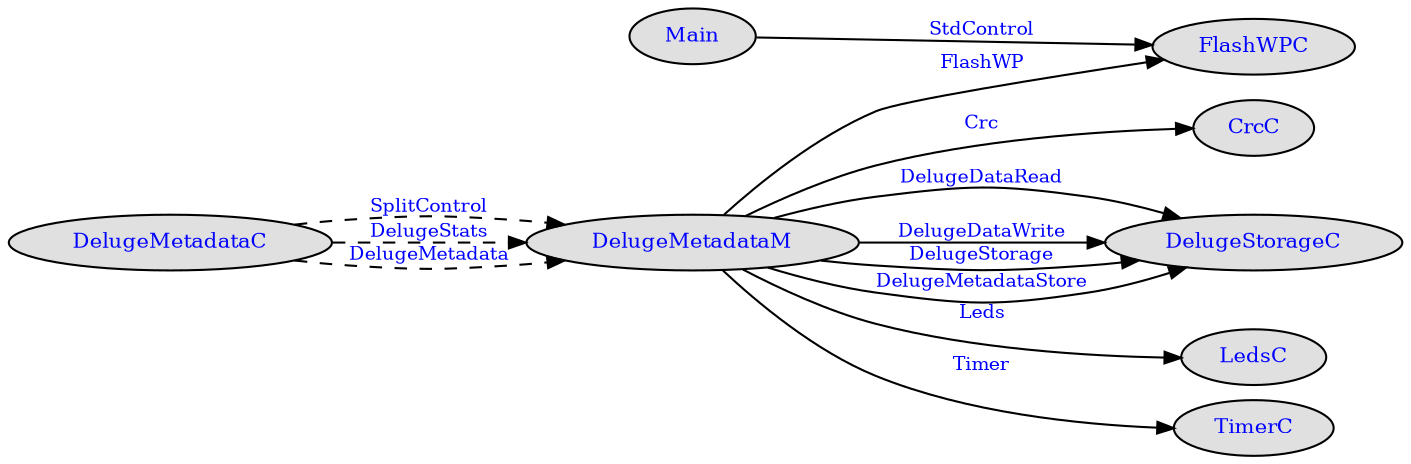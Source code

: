 digraph "DelugeMetadataC_if" {
    rankdir=LR;
    ratio=compress;
    margin="0,0";
    ranksep=0.0005; 
    nodesep=0.1; 
    node [shape=ellipse style=filled fillcolor="#e0e0e0"];
    node [fontsize=10 height=.1 width=.1];
    edge [fontsize=9 arrowsize=.8];
    node [fontcolor=blue];
    edge [fontcolor=blue];

    DelugeMetadataC [URL="tos.lib.Deluge.DelugeMetadataC.nc.html"];
    DelugeMetadataM [URL="tos.lib.Deluge.DelugeMetadataM.nc.html"];
    DelugeMetadataC -> DelugeMetadataM [ style=dashed label="SplitControl" URL="tos.interfaces.SplitControl.nc.html" ];
    DelugeMetadataC [URL="tos.lib.Deluge.DelugeMetadataC.nc.html"];
    DelugeMetadataM [URL="tos.lib.Deluge.DelugeMetadataM.nc.html"];
    DelugeMetadataC -> DelugeMetadataM [ style=dashed label="DelugeStats" URL="tos.lib.Deluge.DelugeStats.nc.html" ];
    DelugeMetadataC [URL="tos.lib.Deluge.DelugeMetadataC.nc.html"];
    DelugeMetadataM [URL="tos.lib.Deluge.DelugeMetadataM.nc.html"];
    DelugeMetadataC -> DelugeMetadataM [ style=dashed label="DelugeMetadata" URL="tos.lib.Deluge.DelugeMetadata.nc.html" ];
    Main [URL="tos.system.Main.nc.html"];
    FlashWPC [URL="tos.lib.Flash.AT45DB.FlashWPC.nc.html"];
    Main -> FlashWPC [ label="StdControl" URL="tos.interfaces.StdControl.nc.html" ];
    DelugeMetadataM [URL="tos.lib.Deluge.DelugeMetadataM.nc.html"];
    CrcC [URL="tos.system.CrcC.nc.html"];
    DelugeMetadataM -> CrcC [ label="Crc" URL="tos.interfaces.Crc.nc.html" ];
    DelugeMetadataM [URL="tos.lib.Deluge.DelugeMetadataM.nc.html"];
    DelugeStorageC [URL="tos.lib.Deluge.DelugeStorageC.nc.html"];
    DelugeMetadataM -> DelugeStorageC [ label="DelugeDataRead" URL="tos.lib.Deluge.DelugeDataRead.nc.html" ];
    DelugeMetadataM [URL="tos.lib.Deluge.DelugeMetadataM.nc.html"];
    DelugeStorageC [URL="tos.lib.Deluge.DelugeStorageC.nc.html"];
    DelugeMetadataM -> DelugeStorageC [ label="DelugeDataWrite" URL="tos.lib.Deluge.DelugeDataWrite.nc.html" ];
    DelugeMetadataM [URL="tos.lib.Deluge.DelugeMetadataM.nc.html"];
    DelugeStorageC [URL="tos.lib.Deluge.DelugeStorageC.nc.html"];
    DelugeMetadataM -> DelugeStorageC [ label="DelugeStorage" URL="tos.lib.Deluge.DelugeStorage.nc.html" ];
    DelugeMetadataM [URL="tos.lib.Deluge.DelugeMetadataM.nc.html"];
    FlashWPC [URL="tos.lib.Flash.AT45DB.FlashWPC.nc.html"];
    DelugeMetadataM -> FlashWPC [ label="FlashWP" URL="tos.lib.Flash.FlashWP.nc.html" ];
    DelugeMetadataM [URL="tos.lib.Deluge.DelugeMetadataM.nc.html"];
    LedsC [URL="tos.system.LedsC.nc.html"];
    DelugeMetadataM -> LedsC [ label="Leds" URL="tos.interfaces.Leds.nc.html" ];
    DelugeMetadataM [URL="tos.lib.Deluge.DelugeMetadataM.nc.html"];
    DelugeStorageC [URL="tos.lib.Deluge.DelugeStorageC.nc.html"];
    DelugeMetadataM -> DelugeStorageC [ label="DelugeMetadataStore" URL="tos.lib.Deluge.DelugeMetadataStore.nc.html" ];
    DelugeMetadataM [URL="tos.lib.Deluge.DelugeMetadataM.nc.html"];
    TimerC [URL="tos.system.TimerC.nc.html"];
    DelugeMetadataM -> TimerC [ label="Timer" URL="tos.interfaces.Timer.nc.html" ];
}
